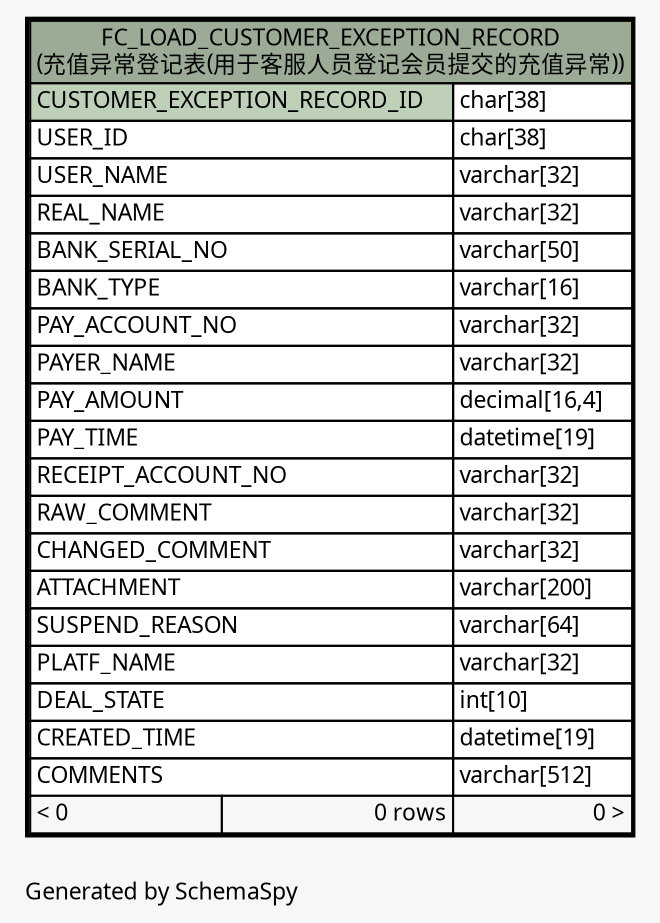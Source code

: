 // dot 2.26.0 on Linux 2.6.32-504.3.3.el6.x86_64
// SchemaSpy rev Unknown
digraph "oneDegreeRelationshipsDiagram" {
  graph [
    rankdir="RL"
    bgcolor="#f7f7f7"
    label="\nGenerated by SchemaSpy"
    labeljust="l"
    nodesep="0.18"
    ranksep="0.46"
    fontname="Microsoft YaHei"
    fontsize="11"
  ];
  node [
    fontname="Microsoft YaHei"
    fontsize="11"
    shape="plaintext"
  ];
  edge [
    arrowsize="0.8"
  ];
  "FC_LOAD_CUSTOMER_EXCEPTION_RECORD" [
    label=<
    <TABLE BORDER="2" CELLBORDER="1" CELLSPACING="0" BGCOLOR="#ffffff">
      <TR><TD COLSPAN="3" BGCOLOR="#9bab96" ALIGN="CENTER">FC_LOAD_CUSTOMER_EXCEPTION_RECORD<br/>(充值异常登记表(用于客服人员登记会员提交的充值异常))</TD></TR>
      <TR><TD PORT="CUSTOMER_EXCEPTION_RECORD_ID" COLSPAN="2" BGCOLOR="#bed1b8" ALIGN="LEFT">CUSTOMER_EXCEPTION_RECORD_ID</TD><TD PORT="CUSTOMER_EXCEPTION_RECORD_ID.type" ALIGN="LEFT">char[38]</TD></TR>
      <TR><TD PORT="USER_ID" COLSPAN="2" ALIGN="LEFT">USER_ID</TD><TD PORT="USER_ID.type" ALIGN="LEFT">char[38]</TD></TR>
      <TR><TD PORT="USER_NAME" COLSPAN="2" ALIGN="LEFT">USER_NAME</TD><TD PORT="USER_NAME.type" ALIGN="LEFT">varchar[32]</TD></TR>
      <TR><TD PORT="REAL_NAME" COLSPAN="2" ALIGN="LEFT">REAL_NAME</TD><TD PORT="REAL_NAME.type" ALIGN="LEFT">varchar[32]</TD></TR>
      <TR><TD PORT="BANK_SERIAL_NO" COLSPAN="2" ALIGN="LEFT">BANK_SERIAL_NO</TD><TD PORT="BANK_SERIAL_NO.type" ALIGN="LEFT">varchar[50]</TD></TR>
      <TR><TD PORT="BANK_TYPE" COLSPAN="2" ALIGN="LEFT">BANK_TYPE</TD><TD PORT="BANK_TYPE.type" ALIGN="LEFT">varchar[16]</TD></TR>
      <TR><TD PORT="PAY_ACCOUNT_NO" COLSPAN="2" ALIGN="LEFT">PAY_ACCOUNT_NO</TD><TD PORT="PAY_ACCOUNT_NO.type" ALIGN="LEFT">varchar[32]</TD></TR>
      <TR><TD PORT="PAYER_NAME" COLSPAN="2" ALIGN="LEFT">PAYER_NAME</TD><TD PORT="PAYER_NAME.type" ALIGN="LEFT">varchar[32]</TD></TR>
      <TR><TD PORT="PAY_AMOUNT" COLSPAN="2" ALIGN="LEFT">PAY_AMOUNT</TD><TD PORT="PAY_AMOUNT.type" ALIGN="LEFT">decimal[16,4]</TD></TR>
      <TR><TD PORT="PAY_TIME" COLSPAN="2" ALIGN="LEFT">PAY_TIME</TD><TD PORT="PAY_TIME.type" ALIGN="LEFT">datetime[19]</TD></TR>
      <TR><TD PORT="RECEIPT_ACCOUNT_NO" COLSPAN="2" ALIGN="LEFT">RECEIPT_ACCOUNT_NO</TD><TD PORT="RECEIPT_ACCOUNT_NO.type" ALIGN="LEFT">varchar[32]</TD></TR>
      <TR><TD PORT="RAW_COMMENT" COLSPAN="2" ALIGN="LEFT">RAW_COMMENT</TD><TD PORT="RAW_COMMENT.type" ALIGN="LEFT">varchar[32]</TD></TR>
      <TR><TD PORT="CHANGED_COMMENT" COLSPAN="2" ALIGN="LEFT">CHANGED_COMMENT</TD><TD PORT="CHANGED_COMMENT.type" ALIGN="LEFT">varchar[32]</TD></TR>
      <TR><TD PORT="ATTACHMENT" COLSPAN="2" ALIGN="LEFT">ATTACHMENT</TD><TD PORT="ATTACHMENT.type" ALIGN="LEFT">varchar[200]</TD></TR>
      <TR><TD PORT="SUSPEND_REASON" COLSPAN="2" ALIGN="LEFT">SUSPEND_REASON</TD><TD PORT="SUSPEND_REASON.type" ALIGN="LEFT">varchar[64]</TD></TR>
      <TR><TD PORT="PLATF_NAME" COLSPAN="2" ALIGN="LEFT">PLATF_NAME</TD><TD PORT="PLATF_NAME.type" ALIGN="LEFT">varchar[32]</TD></TR>
      <TR><TD PORT="DEAL_STATE" COLSPAN="2" ALIGN="LEFT">DEAL_STATE</TD><TD PORT="DEAL_STATE.type" ALIGN="LEFT">int[10]</TD></TR>
      <TR><TD PORT="CREATED_TIME" COLSPAN="2" ALIGN="LEFT">CREATED_TIME</TD><TD PORT="CREATED_TIME.type" ALIGN="LEFT">datetime[19]</TD></TR>
      <TR><TD PORT="COMMENTS" COLSPAN="2" ALIGN="LEFT">COMMENTS</TD><TD PORT="COMMENTS.type" ALIGN="LEFT">varchar[512]</TD></TR>
      <TR><TD ALIGN="LEFT" BGCOLOR="#f7f7f7">&lt; 0</TD><TD ALIGN="RIGHT" BGCOLOR="#f7f7f7">0 rows</TD><TD ALIGN="RIGHT" BGCOLOR="#f7f7f7">0 &gt;</TD></TR>
    </TABLE>>
    URL="FC_LOAD_CUSTOMER_EXCEPTION_RECORD.html"
    tooltip="FC_LOAD_CUSTOMER_EXCEPTION_RECORD"
  ];
}
